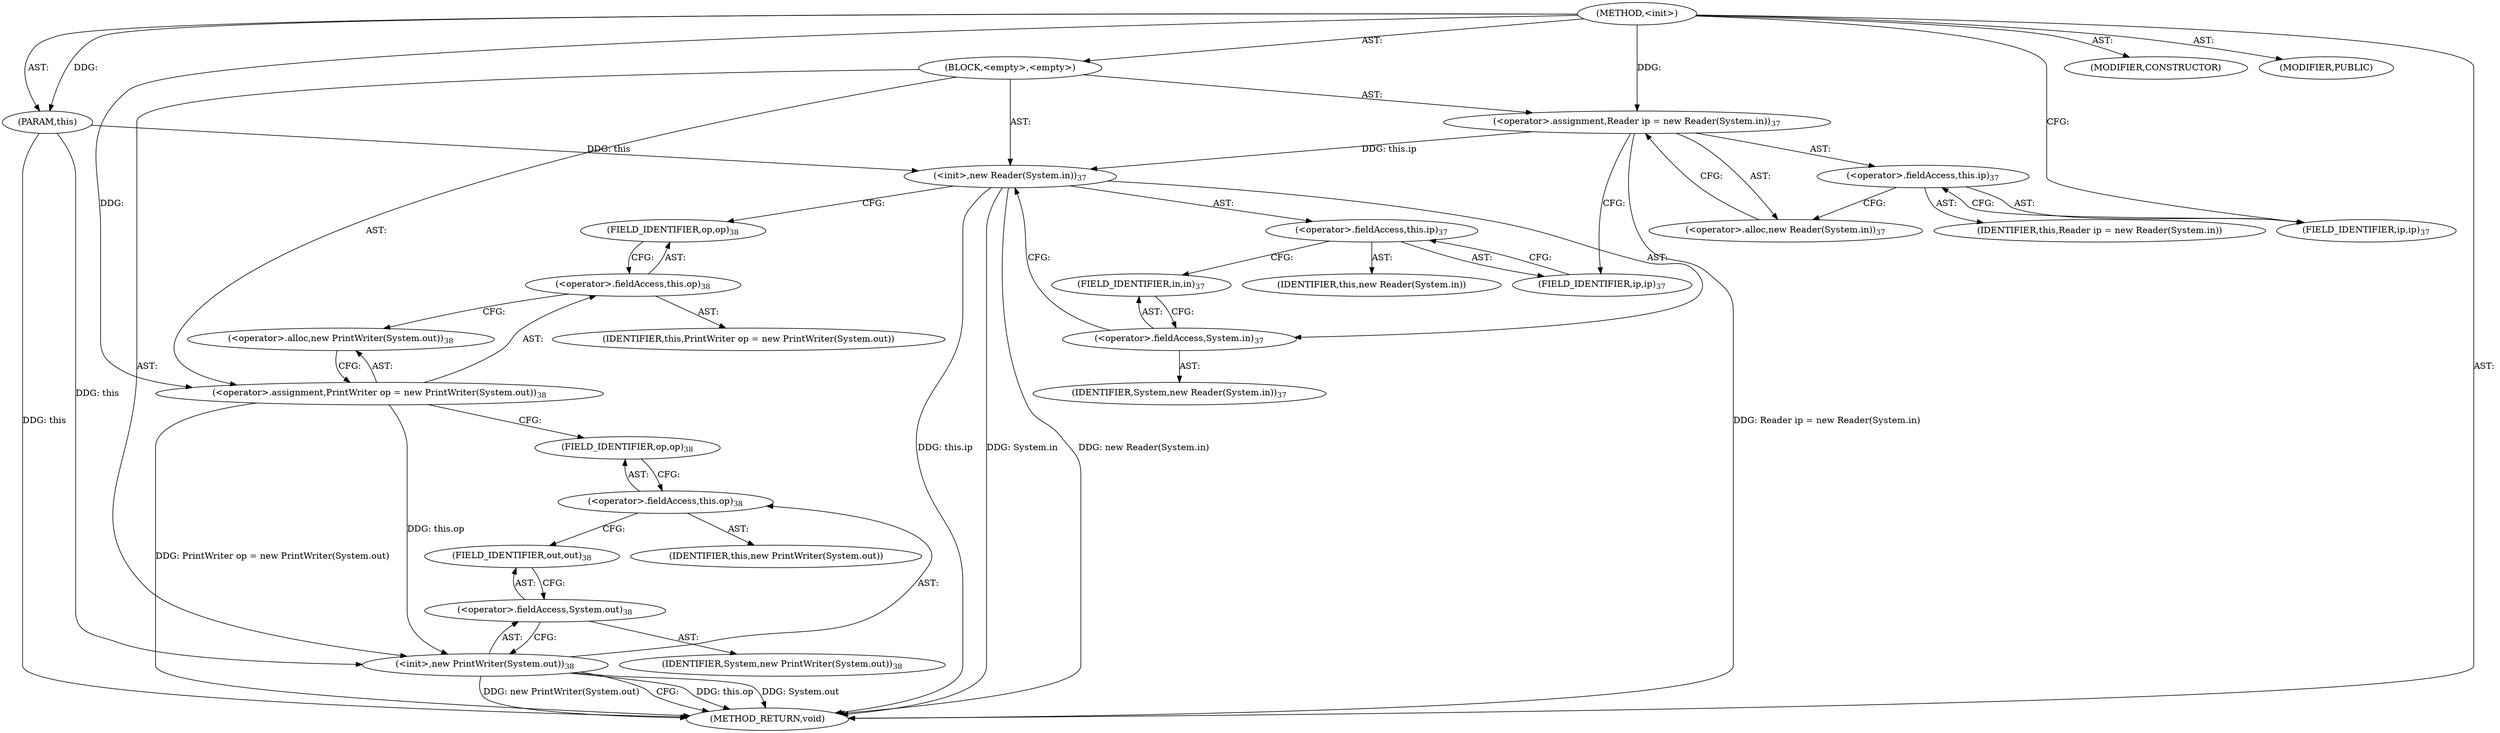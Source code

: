 digraph "&lt;init&gt;" {  
"83" [label = <(METHOD,&lt;init&gt;)> ]
"84" [label = <(PARAM,this)> ]
"85" [label = <(BLOCK,&lt;empty&gt;,&lt;empty&gt;)> ]
"86" [label = <(&lt;operator&gt;.assignment,Reader ip = new Reader(System.in))<SUB>37</SUB>> ]
"87" [label = <(&lt;operator&gt;.fieldAccess,this.ip)<SUB>37</SUB>> ]
"88" [label = <(IDENTIFIER,this,Reader ip = new Reader(System.in))> ]
"89" [label = <(FIELD_IDENTIFIER,ip,ip)<SUB>37</SUB>> ]
"90" [label = <(&lt;operator&gt;.alloc,new Reader(System.in))<SUB>37</SUB>> ]
"91" [label = <(&lt;init&gt;,new Reader(System.in))<SUB>37</SUB>> ]
"92" [label = <(&lt;operator&gt;.fieldAccess,this.ip)<SUB>37</SUB>> ]
"93" [label = <(IDENTIFIER,this,new Reader(System.in))> ]
"94" [label = <(FIELD_IDENTIFIER,ip,ip)<SUB>37</SUB>> ]
"95" [label = <(&lt;operator&gt;.fieldAccess,System.in)<SUB>37</SUB>> ]
"96" [label = <(IDENTIFIER,System,new Reader(System.in))<SUB>37</SUB>> ]
"97" [label = <(FIELD_IDENTIFIER,in,in)<SUB>37</SUB>> ]
"98" [label = <(&lt;operator&gt;.assignment,PrintWriter op = new PrintWriter(System.out))<SUB>38</SUB>> ]
"99" [label = <(&lt;operator&gt;.fieldAccess,this.op)<SUB>38</SUB>> ]
"100" [label = <(IDENTIFIER,this,PrintWriter op = new PrintWriter(System.out))> ]
"101" [label = <(FIELD_IDENTIFIER,op,op)<SUB>38</SUB>> ]
"102" [label = <(&lt;operator&gt;.alloc,new PrintWriter(System.out))<SUB>38</SUB>> ]
"103" [label = <(&lt;init&gt;,new PrintWriter(System.out))<SUB>38</SUB>> ]
"104" [label = <(&lt;operator&gt;.fieldAccess,this.op)<SUB>38</SUB>> ]
"105" [label = <(IDENTIFIER,this,new PrintWriter(System.out))> ]
"106" [label = <(FIELD_IDENTIFIER,op,op)<SUB>38</SUB>> ]
"107" [label = <(&lt;operator&gt;.fieldAccess,System.out)<SUB>38</SUB>> ]
"108" [label = <(IDENTIFIER,System,new PrintWriter(System.out))<SUB>38</SUB>> ]
"109" [label = <(FIELD_IDENTIFIER,out,out)<SUB>38</SUB>> ]
"110" [label = <(MODIFIER,CONSTRUCTOR)> ]
"111" [label = <(MODIFIER,PUBLIC)> ]
"112" [label = <(METHOD_RETURN,void)> ]
  "83" -> "84"  [ label = "AST: "] 
  "83" -> "85"  [ label = "AST: "] 
  "83" -> "110"  [ label = "AST: "] 
  "83" -> "111"  [ label = "AST: "] 
  "83" -> "112"  [ label = "AST: "] 
  "85" -> "86"  [ label = "AST: "] 
  "85" -> "91"  [ label = "AST: "] 
  "85" -> "98"  [ label = "AST: "] 
  "85" -> "103"  [ label = "AST: "] 
  "86" -> "87"  [ label = "AST: "] 
  "86" -> "90"  [ label = "AST: "] 
  "87" -> "88"  [ label = "AST: "] 
  "87" -> "89"  [ label = "AST: "] 
  "91" -> "92"  [ label = "AST: "] 
  "91" -> "95"  [ label = "AST: "] 
  "92" -> "93"  [ label = "AST: "] 
  "92" -> "94"  [ label = "AST: "] 
  "95" -> "96"  [ label = "AST: "] 
  "95" -> "97"  [ label = "AST: "] 
  "98" -> "99"  [ label = "AST: "] 
  "98" -> "102"  [ label = "AST: "] 
  "99" -> "100"  [ label = "AST: "] 
  "99" -> "101"  [ label = "AST: "] 
  "103" -> "104"  [ label = "AST: "] 
  "103" -> "107"  [ label = "AST: "] 
  "104" -> "105"  [ label = "AST: "] 
  "104" -> "106"  [ label = "AST: "] 
  "107" -> "108"  [ label = "AST: "] 
  "107" -> "109"  [ label = "AST: "] 
  "86" -> "94"  [ label = "CFG: "] 
  "91" -> "101"  [ label = "CFG: "] 
  "98" -> "106"  [ label = "CFG: "] 
  "103" -> "112"  [ label = "CFG: "] 
  "87" -> "90"  [ label = "CFG: "] 
  "90" -> "86"  [ label = "CFG: "] 
  "92" -> "97"  [ label = "CFG: "] 
  "95" -> "91"  [ label = "CFG: "] 
  "99" -> "102"  [ label = "CFG: "] 
  "102" -> "98"  [ label = "CFG: "] 
  "104" -> "109"  [ label = "CFG: "] 
  "107" -> "103"  [ label = "CFG: "] 
  "89" -> "87"  [ label = "CFG: "] 
  "94" -> "92"  [ label = "CFG: "] 
  "97" -> "95"  [ label = "CFG: "] 
  "101" -> "99"  [ label = "CFG: "] 
  "106" -> "104"  [ label = "CFG: "] 
  "109" -> "107"  [ label = "CFG: "] 
  "83" -> "89"  [ label = "CFG: "] 
  "84" -> "112"  [ label = "DDG: this"] 
  "86" -> "112"  [ label = "DDG: Reader ip = new Reader(System.in)"] 
  "91" -> "112"  [ label = "DDG: this.ip"] 
  "91" -> "112"  [ label = "DDG: System.in"] 
  "91" -> "112"  [ label = "DDG: new Reader(System.in)"] 
  "98" -> "112"  [ label = "DDG: PrintWriter op = new PrintWriter(System.out)"] 
  "103" -> "112"  [ label = "DDG: this.op"] 
  "103" -> "112"  [ label = "DDG: System.out"] 
  "103" -> "112"  [ label = "DDG: new PrintWriter(System.out)"] 
  "83" -> "84"  [ label = "DDG: "] 
  "83" -> "86"  [ label = "DDG: "] 
  "83" -> "98"  [ label = "DDG: "] 
  "84" -> "91"  [ label = "DDG: this"] 
  "86" -> "91"  [ label = "DDG: this.ip"] 
  "84" -> "103"  [ label = "DDG: this"] 
  "98" -> "103"  [ label = "DDG: this.op"] 
}
